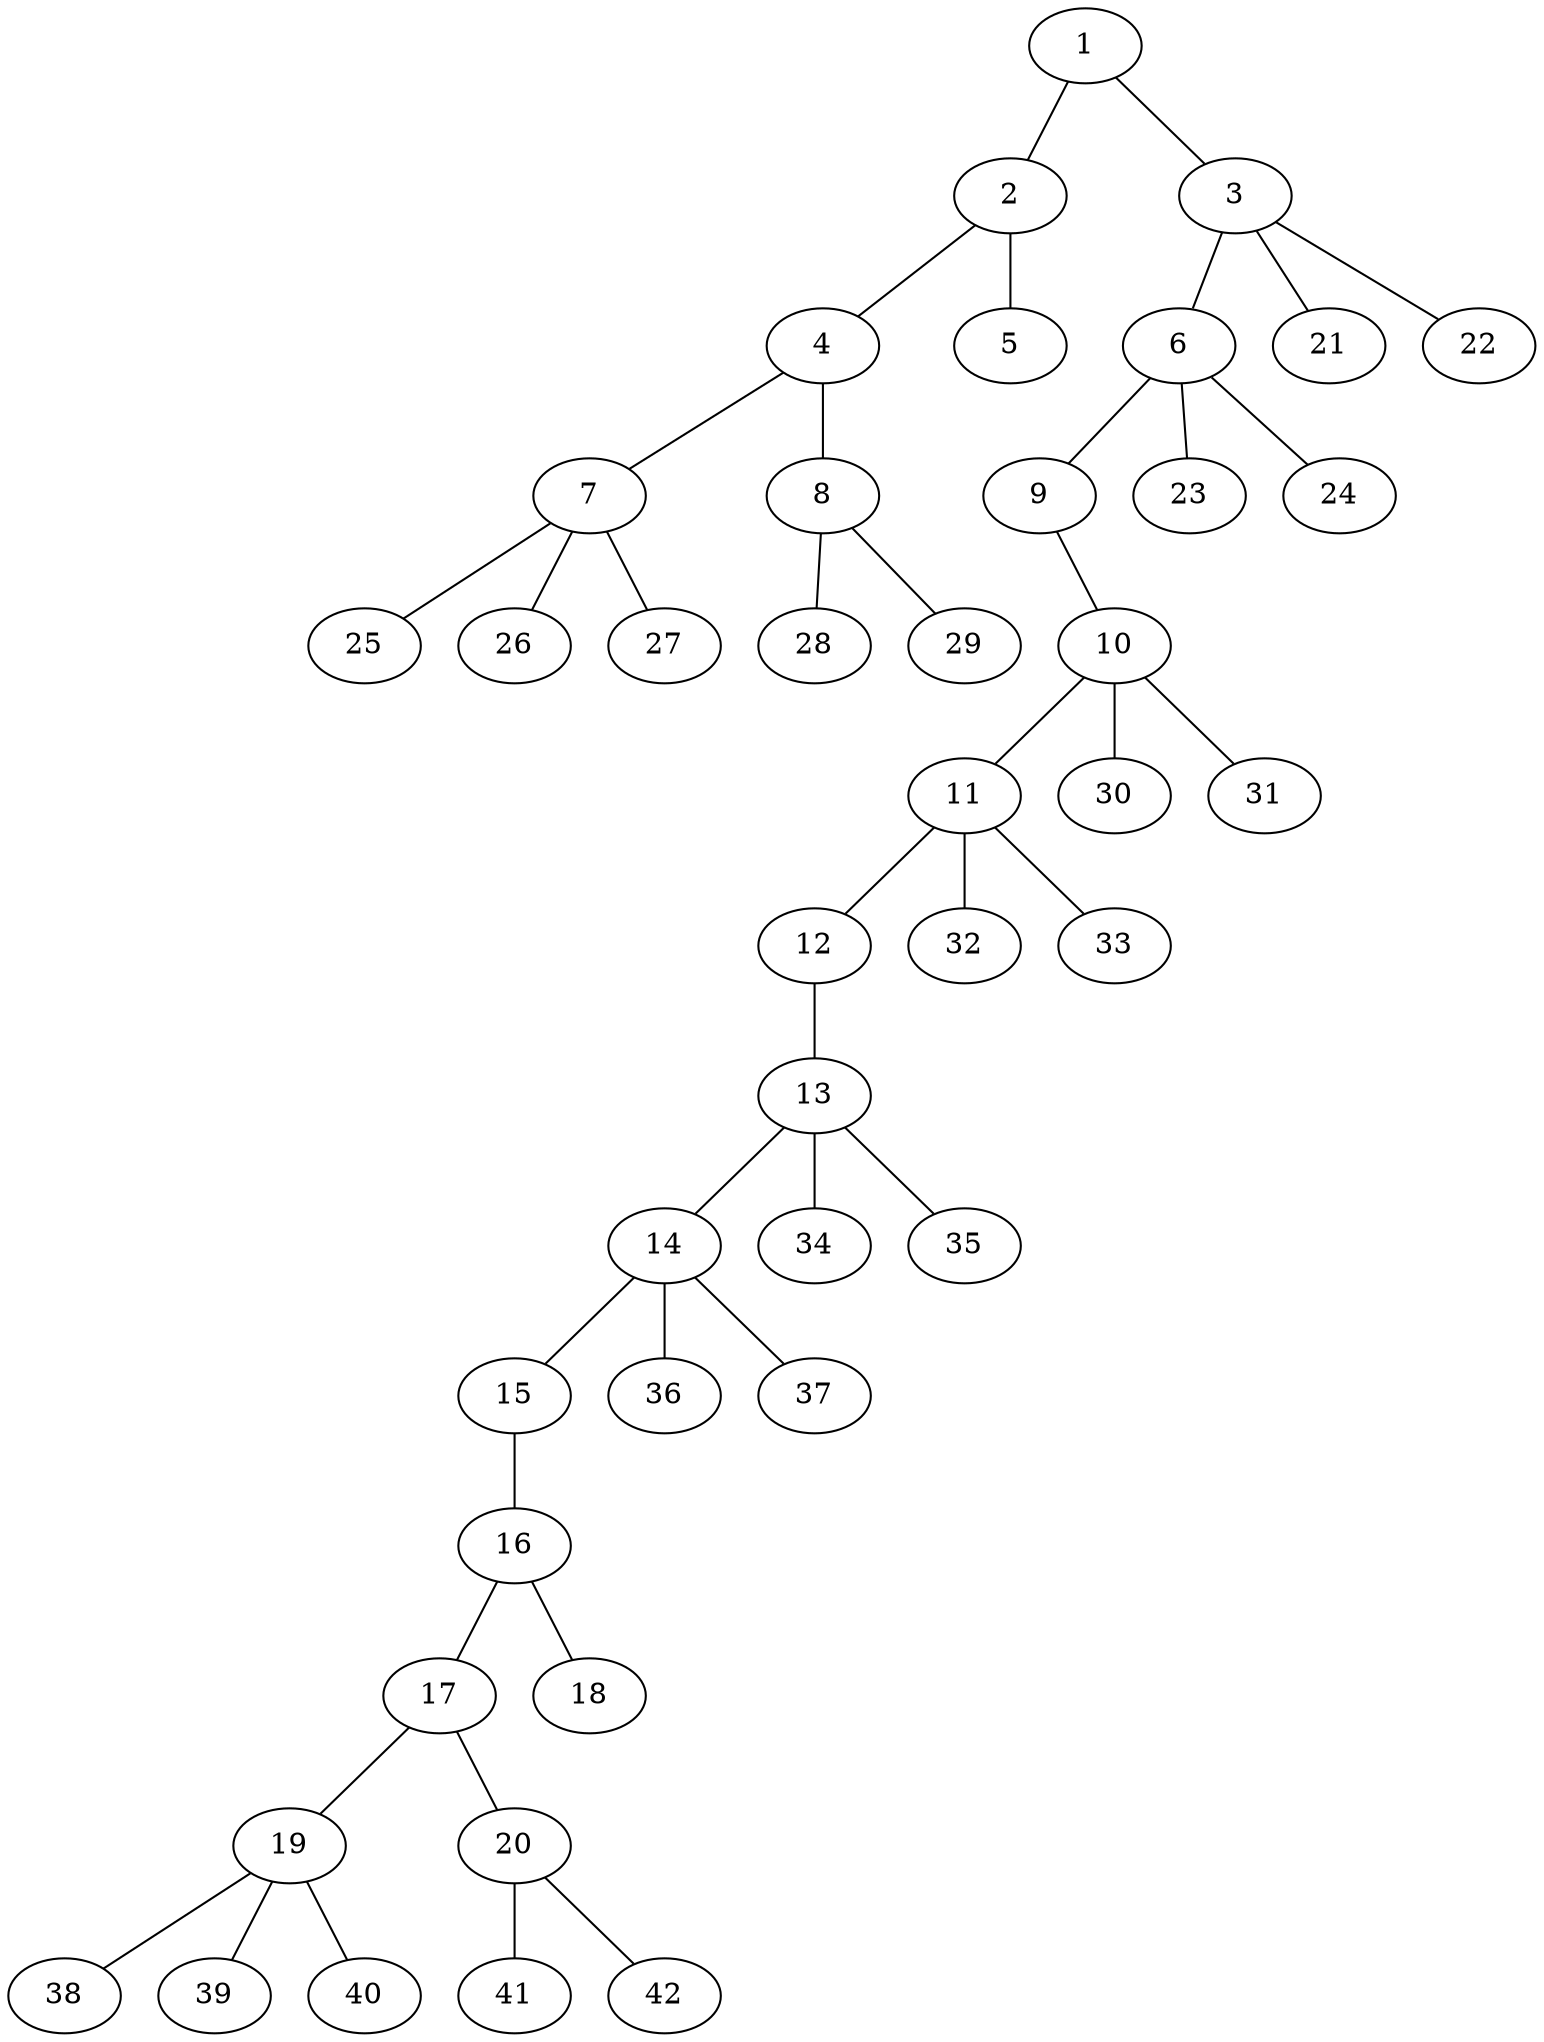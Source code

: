 graph molecule_688 {
	1	 [chem=O];
	2	 [chem=C];
	1 -- 2	 [valence=1];
	3	 [chem=C];
	1 -- 3	 [valence=1];
	4	 [chem=C];
	2 -- 4	 [valence=1];
	5	 [chem=O];
	2 -- 5	 [valence=2];
	6	 [chem=C];
	3 -- 6	 [valence=1];
	21	 [chem=H];
	3 -- 21	 [valence=1];
	22	 [chem=H];
	3 -- 22	 [valence=1];
	7	 [chem=C];
	4 -- 7	 [valence=1];
	8	 [chem=C];
	4 -- 8	 [valence=2];
	9	 [chem=O];
	6 -- 9	 [valence=1];
	23	 [chem=H];
	6 -- 23	 [valence=1];
	24	 [chem=H];
	6 -- 24	 [valence=1];
	25	 [chem=H];
	7 -- 25	 [valence=1];
	26	 [chem=H];
	7 -- 26	 [valence=1];
	27	 [chem=H];
	7 -- 27	 [valence=1];
	28	 [chem=H];
	8 -- 28	 [valence=1];
	29	 [chem=H];
	8 -- 29	 [valence=1];
	10	 [chem=C];
	9 -- 10	 [valence=1];
	11	 [chem=C];
	10 -- 11	 [valence=1];
	30	 [chem=H];
	10 -- 30	 [valence=1];
	31	 [chem=H];
	10 -- 31	 [valence=1];
	12	 [chem=O];
	11 -- 12	 [valence=1];
	32	 [chem=H];
	11 -- 32	 [valence=1];
	33	 [chem=H];
	11 -- 33	 [valence=1];
	13	 [chem=C];
	12 -- 13	 [valence=1];
	14	 [chem=C];
	13 -- 14	 [valence=1];
	34	 [chem=H];
	13 -- 34	 [valence=1];
	35	 [chem=H];
	13 -- 35	 [valence=1];
	15	 [chem=O];
	14 -- 15	 [valence=1];
	36	 [chem=H];
	14 -- 36	 [valence=1];
	37	 [chem=H];
	14 -- 37	 [valence=1];
	16	 [chem=C];
	15 -- 16	 [valence=1];
	17	 [chem=C];
	16 -- 17	 [valence=1];
	18	 [chem=O];
	16 -- 18	 [valence=2];
	19	 [chem=C];
	17 -- 19	 [valence=1];
	20	 [chem=C];
	17 -- 20	 [valence=2];
	38	 [chem=H];
	19 -- 38	 [valence=1];
	39	 [chem=H];
	19 -- 39	 [valence=1];
	40	 [chem=H];
	19 -- 40	 [valence=1];
	41	 [chem=H];
	20 -- 41	 [valence=1];
	42	 [chem=H];
	20 -- 42	 [valence=1];
}
